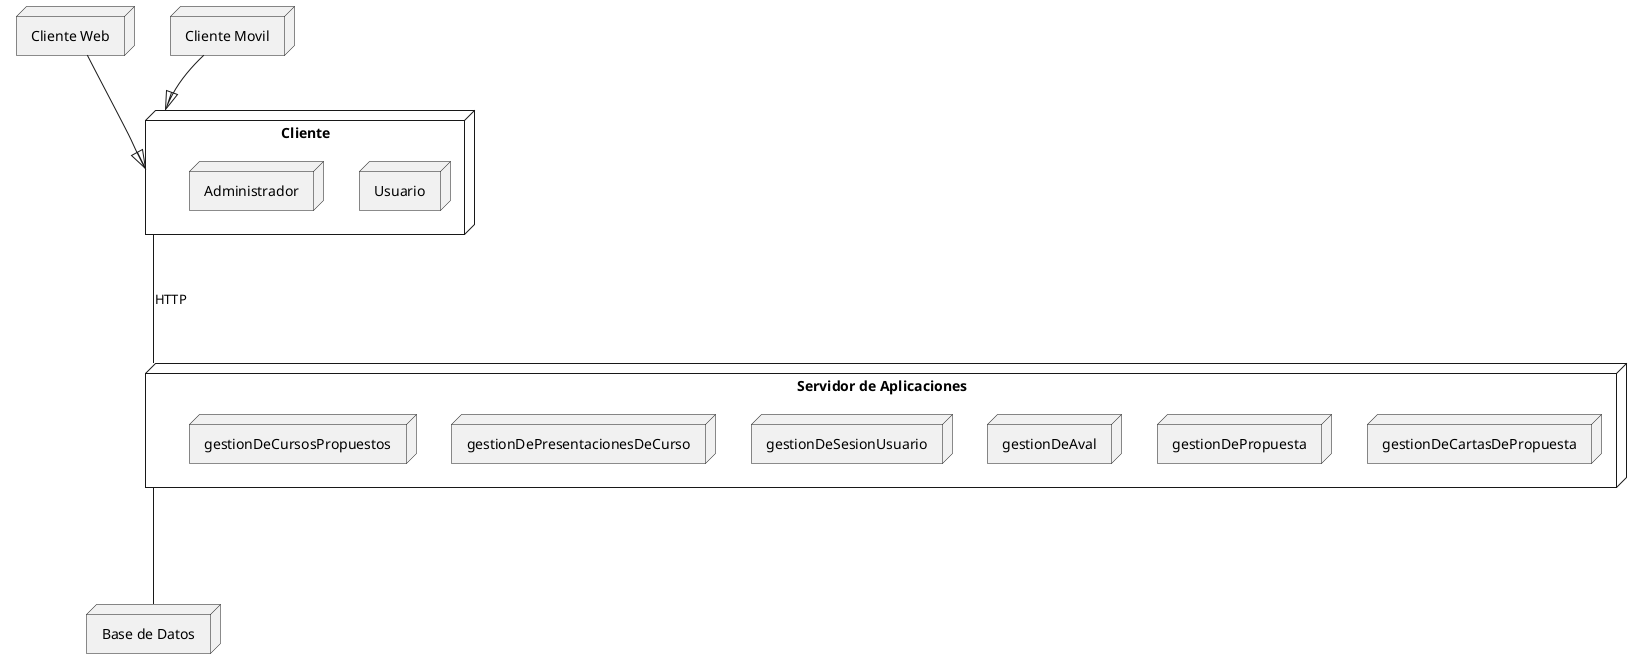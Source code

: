 @startuml DiagramaDeDespliegue

node "Cliente" as client {
  node "Usuario" {
  }
  node "Administrador" {
  }
}

node "Cliente Web" as webClient {
  
}

node "Cliente Movil" as mobileClient {
  
}

node "Servidor de Aplicaciones" as appServer {
  node "gestionDeCartasDePropuesta" {
    ' [GenerarCartaDeCompromiso]
    ' [FirmarCartaDeIntencion]
  }
  
  node "gestionDePropuesta" {
    ' [RegistrarRecaudos]
    ' [CargarFormulacionDelCursoDeExtension]
  }

  node "gestionDeAval" {
    ' [EvaluarInformacionConsignada]
    ' [ResponderEvaluacionDeAval]
  }

  node "gestionDeSesionUsuario" {
    ' [IniciarSesion]
    ' [Registrarse]
    ' [VerDashboard]
    ' [CerrarSesion]
  }

  node "gestionDePresentacionesDeCurso" {
    ' [PresentarCronogramaDeEjecucion]
    ' [PresentarEstructuraDeCostosEIngreso]
  }

  node "gestionDeCursosPropuestos" {
    ' [VerEstadoDeAval]
    ' [VerCursosPropuestos]
    ' [VerExpediente]
  }
}

node "Base de Datos" as db {
  ' node "CourseManagerUCV" {
  ' }
}
webClient --|> client
mobileClient --|> client
client -d-- appServer : HTTP
appServer -d-- db

@enduml